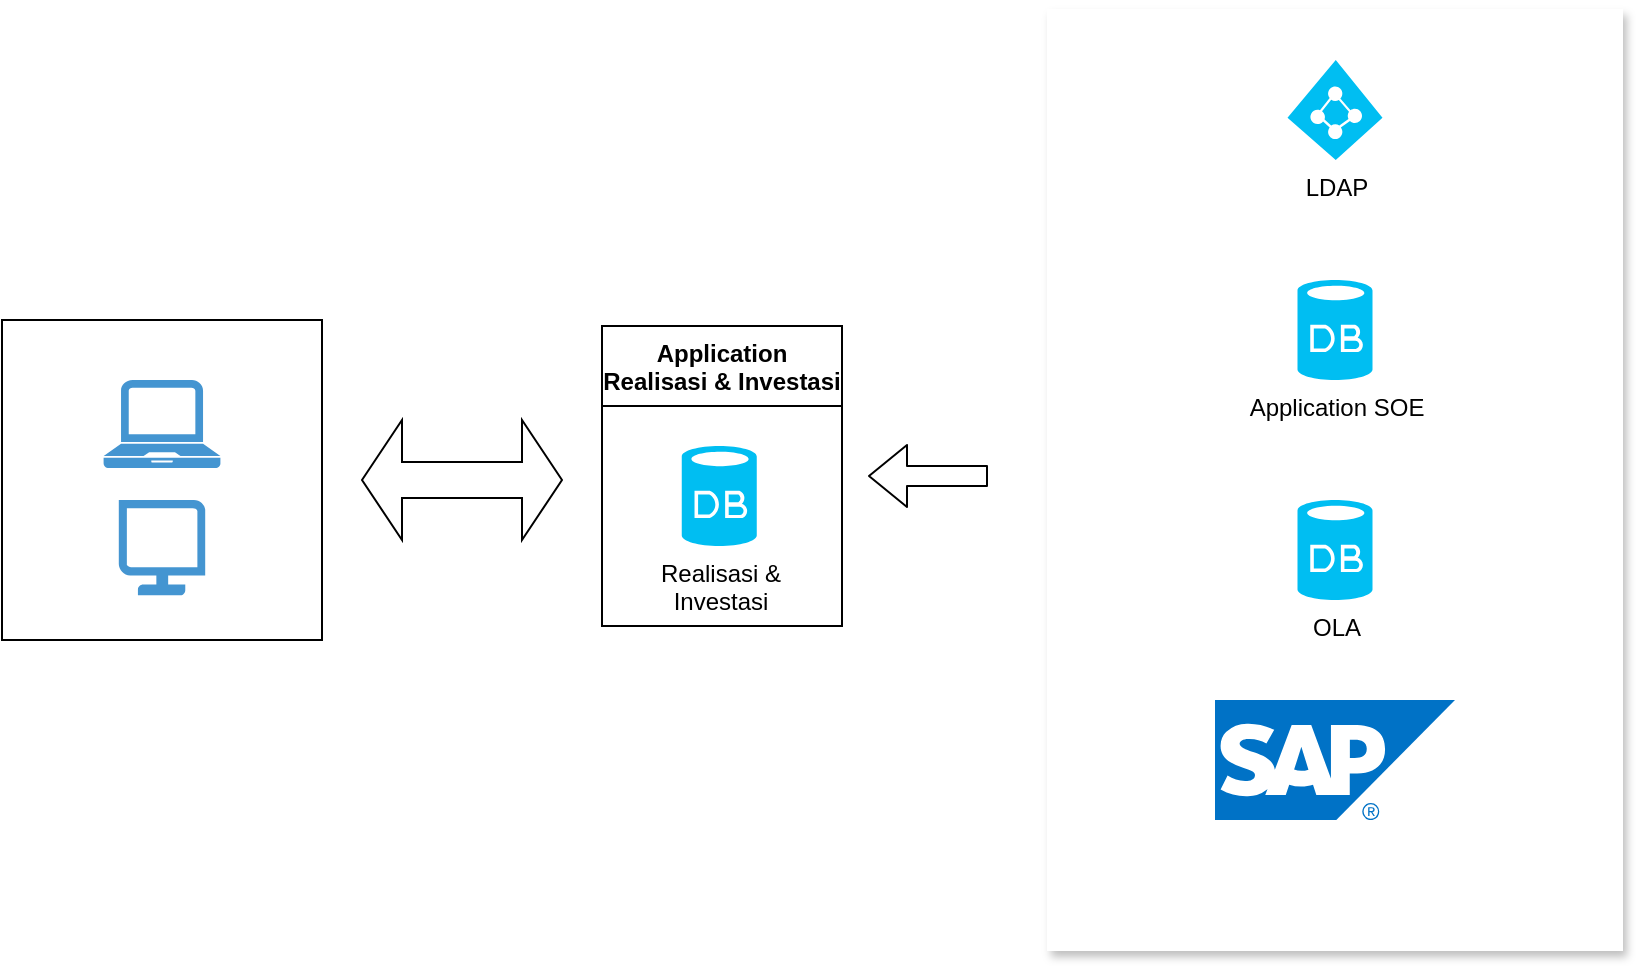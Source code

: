 <mxfile>
    <diagram id="w4-5MeQJi97smLrjXn2X" name="Page-1">
        <mxGraphModel dx="816" dy="475" grid="1" gridSize="10" guides="1" tooltips="1" connect="1" arrows="1" fold="1" page="1" pageScale="1" pageWidth="850" pageHeight="1100" math="0" shadow="0">
            <root>
                <mxCell id="0"/>
                <mxCell id="1" parent="0"/>
                <mxCell id="2" value="" style="whiteSpace=wrap;html=1;aspect=fixed;" parent="1" vertex="1">
                    <mxGeometry x="10" y="190" width="160" height="160" as="geometry"/>
                </mxCell>
                <mxCell id="3" value="" style="pointerEvents=1;shadow=0;dashed=0;html=1;strokeColor=none;fillColor=#4495D1;labelPosition=center;verticalLabelPosition=bottom;verticalAlign=top;align=center;outlineConnect=0;shape=mxgraph.veeam.laptop;" parent="1" vertex="1">
                    <mxGeometry x="60.8" y="220" width="58.4" height="44" as="geometry"/>
                </mxCell>
                <mxCell id="6" value="" style="pointerEvents=1;shadow=0;dashed=0;html=1;strokeColor=none;fillColor=#4495D1;labelPosition=center;verticalLabelPosition=bottom;verticalAlign=top;align=center;outlineConnect=0;shape=mxgraph.veeam.monitor;" parent="1" vertex="1">
                    <mxGeometry x="68.4" y="280" width="43.2" height="47.6" as="geometry"/>
                </mxCell>
                <mxCell id="8" value="" style="shape=doubleArrow;whiteSpace=wrap;html=1;" parent="1" vertex="1">
                    <mxGeometry x="190" y="240" width="100" height="60" as="geometry"/>
                </mxCell>
                <mxCell id="34" value="" style="whiteSpace=wrap;html=1;strokeColor=#FFFFFF;shadow=1;" parent="1" vertex="1">
                    <mxGeometry x="533" y="35" width="287" height="470" as="geometry"/>
                </mxCell>
                <mxCell id="36" value="Realisasi &amp;amp;&lt;br&gt;Investasi" style="verticalLabelPosition=bottom;html=1;verticalAlign=top;align=center;strokeColor=none;fillColor=#00BEF2;shape=mxgraph.azure.database;" parent="1" vertex="1">
                    <mxGeometry x="349.88" y="253" width="37.5" height="50" as="geometry"/>
                </mxCell>
                <mxCell id="37" value="Application SOE" style="verticalLabelPosition=bottom;html=1;verticalAlign=top;align=center;strokeColor=none;fillColor=#00BEF2;shape=mxgraph.azure.database;" parent="1" vertex="1">
                    <mxGeometry x="657.75" y="170" width="37.5" height="50" as="geometry"/>
                </mxCell>
                <mxCell id="38" value="LDAP" style="verticalLabelPosition=bottom;html=1;verticalAlign=top;align=center;strokeColor=none;fillColor=#00BEF2;shape=mxgraph.azure.azure_active_directory;" parent="1" vertex="1">
                    <mxGeometry x="652.75" y="60" width="47.5" height="50" as="geometry"/>
                </mxCell>
                <mxCell id="39" style="edgeStyle=orthogonalEdgeStyle;shape=flexArrow;html=1;" parent="1" edge="1">
                    <mxGeometry relative="1" as="geometry">
                        <mxPoint x="443" y="268" as="targetPoint"/>
                        <mxPoint x="503" y="268" as="sourcePoint"/>
                    </mxGeometry>
                </mxCell>
                <mxCell id="40" value="" style="sketch=0;aspect=fixed;html=1;points=[];align=center;image;fontSize=12;image=img/lib/mscae/SAP_HANA_on_Azure.svg;" parent="1" vertex="1">
                    <mxGeometry x="616.5" y="380" width="120" height="60" as="geometry"/>
                </mxCell>
                <mxCell id="41" value="OLA" style="verticalLabelPosition=bottom;html=1;verticalAlign=top;align=center;strokeColor=none;fillColor=#00BEF2;shape=mxgraph.azure.database;" parent="1" vertex="1">
                    <mxGeometry x="657.75" y="280" width="37.5" height="50" as="geometry"/>
                </mxCell>
                <mxCell id="45" value="Application &#10;Realisasi &amp; Investasi" style="swimlane;startSize=40;" parent="1" vertex="1">
                    <mxGeometry x="310" y="193" width="120" height="150" as="geometry"/>
                </mxCell>
            </root>
        </mxGraphModel>
    </diagram>
</mxfile>